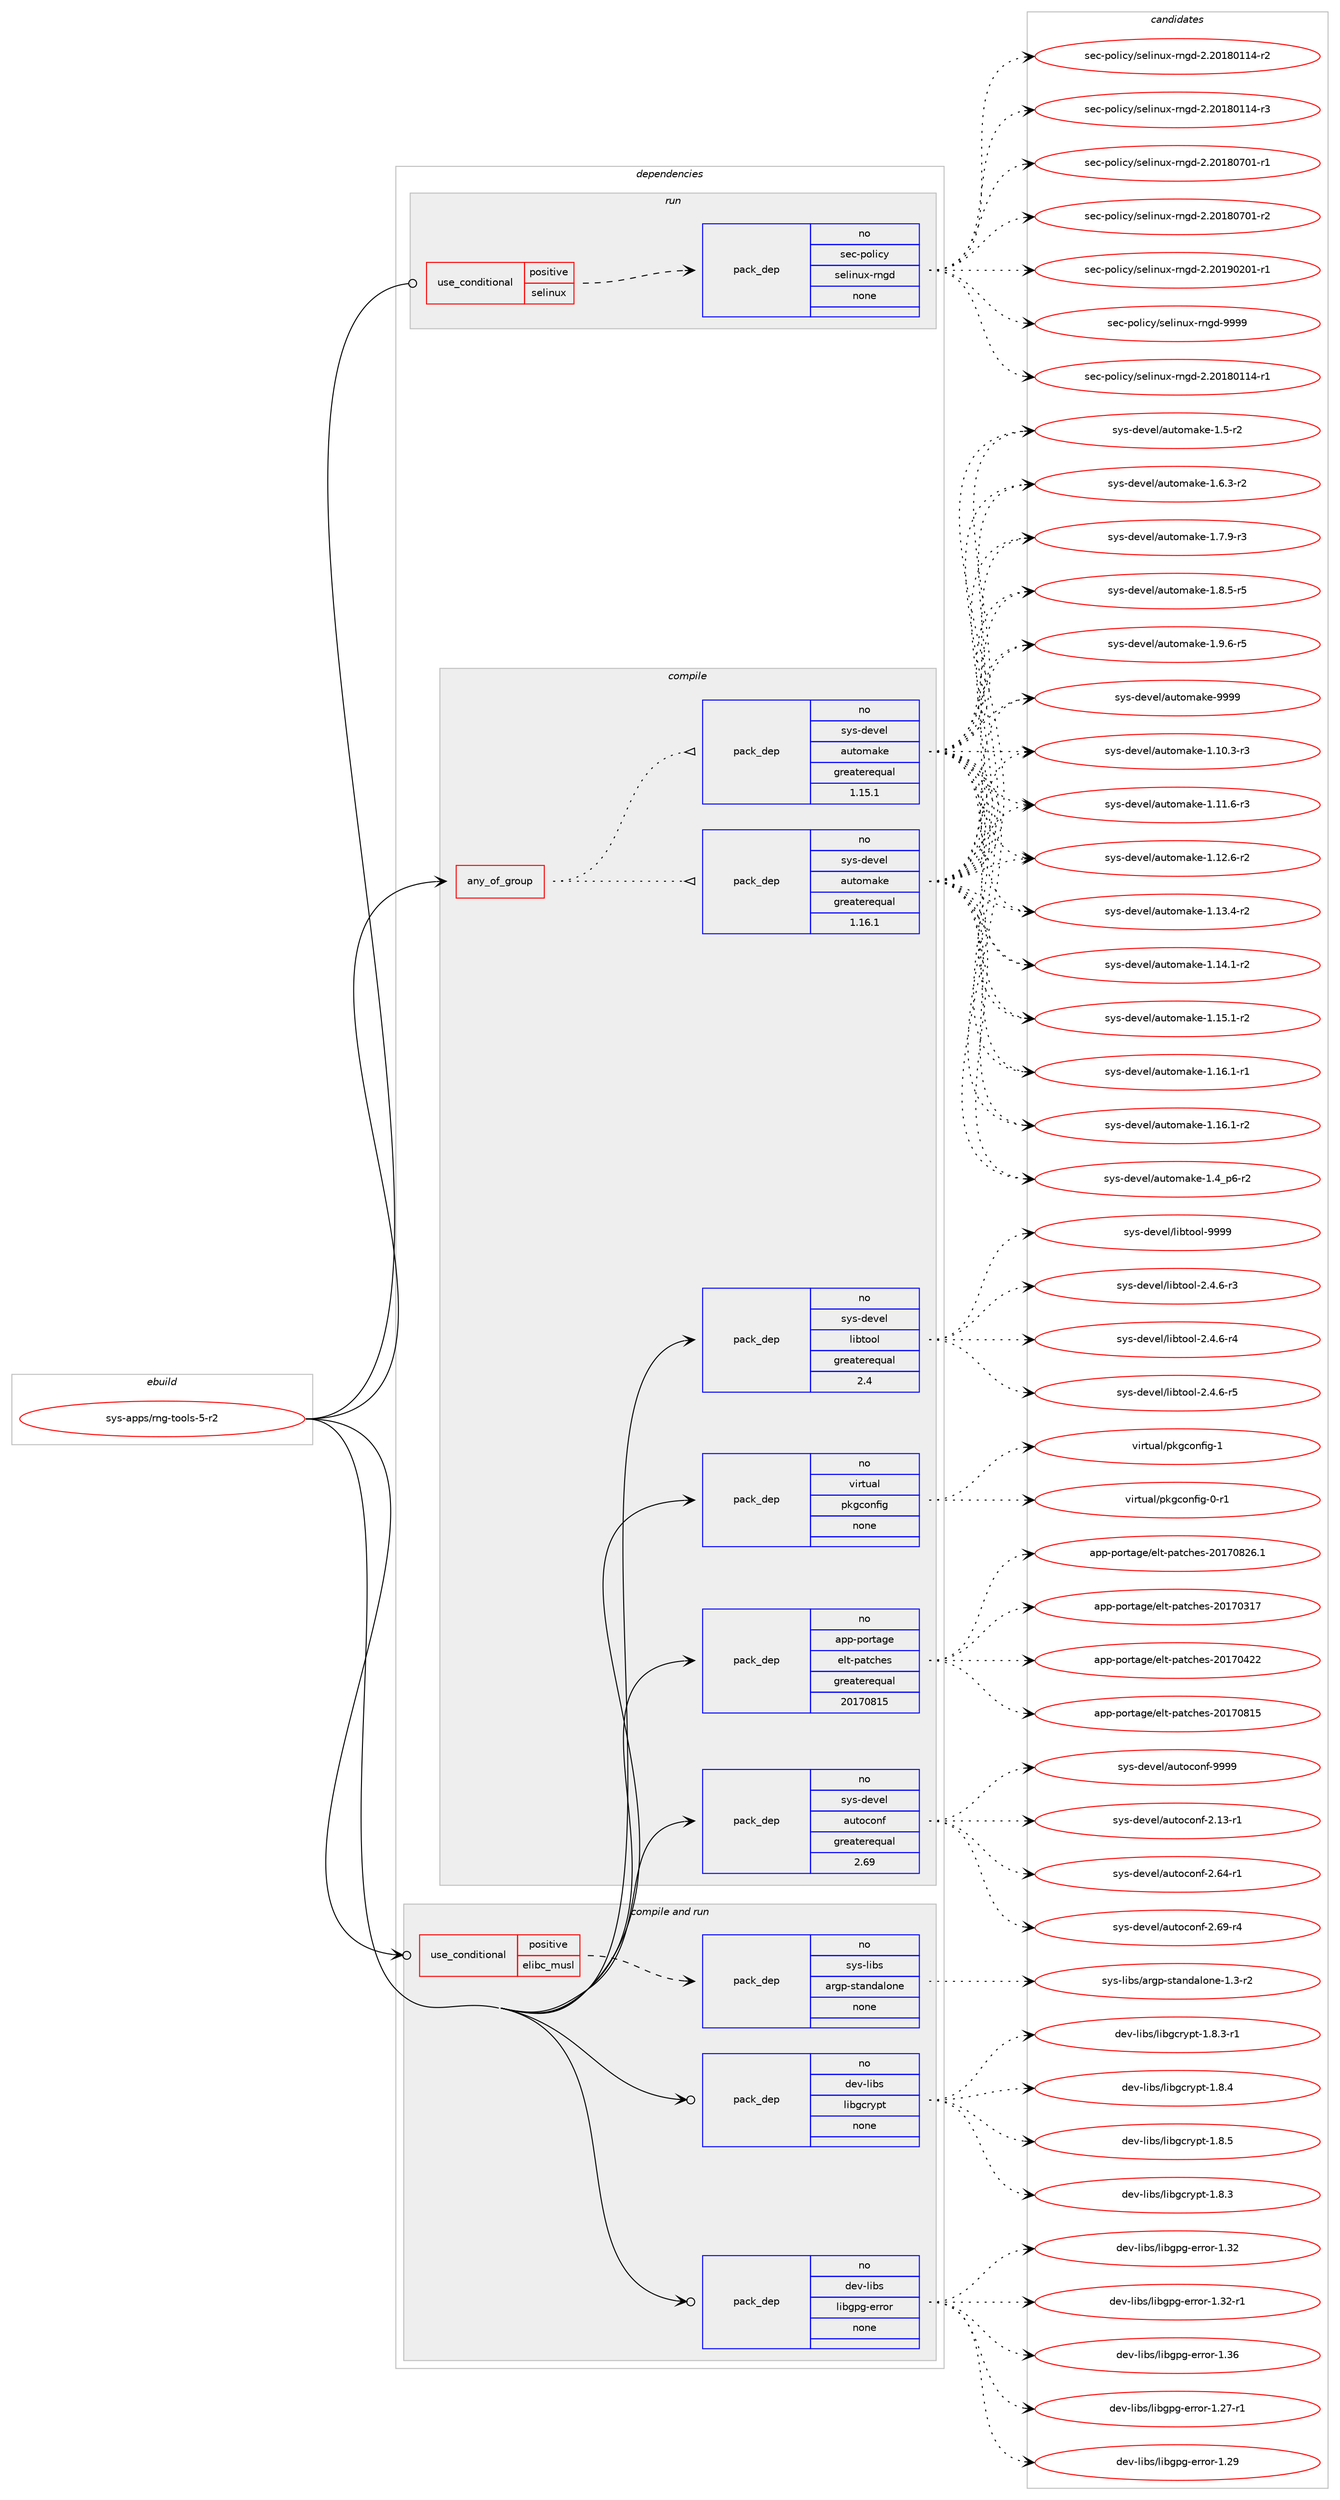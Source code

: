 digraph prolog {

# *************
# Graph options
# *************

newrank=true;
concentrate=true;
compound=true;
graph [rankdir=LR,fontname=Helvetica,fontsize=10,ranksep=1.5];#, ranksep=2.5, nodesep=0.2];
edge  [arrowhead=vee];
node  [fontname=Helvetica,fontsize=10];

# **********
# The ebuild
# **********

subgraph cluster_leftcol {
color=gray;
rank=same;
label=<<i>ebuild</i>>;
id [label="sys-apps/rng-tools-5-r2", color=red, width=4, href="../sys-apps/rng-tools-5-r2.svg"];
}

# ****************
# The dependencies
# ****************

subgraph cluster_midcol {
color=gray;
label=<<i>dependencies</i>>;
subgraph cluster_compile {
fillcolor="#eeeeee";
style=filled;
label=<<i>compile</i>>;
subgraph any14846 {
dependency877556 [label=<<TABLE BORDER="0" CELLBORDER="1" CELLSPACING="0" CELLPADDING="4"><TR><TD CELLPADDING="10">any_of_group</TD></TR></TABLE>>, shape=none, color=red];subgraph pack650770 {
dependency877557 [label=<<TABLE BORDER="0" CELLBORDER="1" CELLSPACING="0" CELLPADDING="4" WIDTH="220"><TR><TD ROWSPAN="6" CELLPADDING="30">pack_dep</TD></TR><TR><TD WIDTH="110">no</TD></TR><TR><TD>sys-devel</TD></TR><TR><TD>automake</TD></TR><TR><TD>greaterequal</TD></TR><TR><TD>1.16.1</TD></TR></TABLE>>, shape=none, color=blue];
}
dependency877556:e -> dependency877557:w [weight=20,style="dotted",arrowhead="oinv"];
subgraph pack650771 {
dependency877558 [label=<<TABLE BORDER="0" CELLBORDER="1" CELLSPACING="0" CELLPADDING="4" WIDTH="220"><TR><TD ROWSPAN="6" CELLPADDING="30">pack_dep</TD></TR><TR><TD WIDTH="110">no</TD></TR><TR><TD>sys-devel</TD></TR><TR><TD>automake</TD></TR><TR><TD>greaterequal</TD></TR><TR><TD>1.15.1</TD></TR></TABLE>>, shape=none, color=blue];
}
dependency877556:e -> dependency877558:w [weight=20,style="dotted",arrowhead="oinv"];
}
id:e -> dependency877556:w [weight=20,style="solid",arrowhead="vee"];
subgraph pack650772 {
dependency877559 [label=<<TABLE BORDER="0" CELLBORDER="1" CELLSPACING="0" CELLPADDING="4" WIDTH="220"><TR><TD ROWSPAN="6" CELLPADDING="30">pack_dep</TD></TR><TR><TD WIDTH="110">no</TD></TR><TR><TD>app-portage</TD></TR><TR><TD>elt-patches</TD></TR><TR><TD>greaterequal</TD></TR><TR><TD>20170815</TD></TR></TABLE>>, shape=none, color=blue];
}
id:e -> dependency877559:w [weight=20,style="solid",arrowhead="vee"];
subgraph pack650773 {
dependency877560 [label=<<TABLE BORDER="0" CELLBORDER="1" CELLSPACING="0" CELLPADDING="4" WIDTH="220"><TR><TD ROWSPAN="6" CELLPADDING="30">pack_dep</TD></TR><TR><TD WIDTH="110">no</TD></TR><TR><TD>sys-devel</TD></TR><TR><TD>autoconf</TD></TR><TR><TD>greaterequal</TD></TR><TR><TD>2.69</TD></TR></TABLE>>, shape=none, color=blue];
}
id:e -> dependency877560:w [weight=20,style="solid",arrowhead="vee"];
subgraph pack650774 {
dependency877561 [label=<<TABLE BORDER="0" CELLBORDER="1" CELLSPACING="0" CELLPADDING="4" WIDTH="220"><TR><TD ROWSPAN="6" CELLPADDING="30">pack_dep</TD></TR><TR><TD WIDTH="110">no</TD></TR><TR><TD>sys-devel</TD></TR><TR><TD>libtool</TD></TR><TR><TD>greaterequal</TD></TR><TR><TD>2.4</TD></TR></TABLE>>, shape=none, color=blue];
}
id:e -> dependency877561:w [weight=20,style="solid",arrowhead="vee"];
subgraph pack650775 {
dependency877562 [label=<<TABLE BORDER="0" CELLBORDER="1" CELLSPACING="0" CELLPADDING="4" WIDTH="220"><TR><TD ROWSPAN="6" CELLPADDING="30">pack_dep</TD></TR><TR><TD WIDTH="110">no</TD></TR><TR><TD>virtual</TD></TR><TR><TD>pkgconfig</TD></TR><TR><TD>none</TD></TR><TR><TD></TD></TR></TABLE>>, shape=none, color=blue];
}
id:e -> dependency877562:w [weight=20,style="solid",arrowhead="vee"];
}
subgraph cluster_compileandrun {
fillcolor="#eeeeee";
style=filled;
label=<<i>compile and run</i>>;
subgraph cond211417 {
dependency877563 [label=<<TABLE BORDER="0" CELLBORDER="1" CELLSPACING="0" CELLPADDING="4"><TR><TD ROWSPAN="3" CELLPADDING="10">use_conditional</TD></TR><TR><TD>positive</TD></TR><TR><TD>elibc_musl</TD></TR></TABLE>>, shape=none, color=red];
subgraph pack650776 {
dependency877564 [label=<<TABLE BORDER="0" CELLBORDER="1" CELLSPACING="0" CELLPADDING="4" WIDTH="220"><TR><TD ROWSPAN="6" CELLPADDING="30">pack_dep</TD></TR><TR><TD WIDTH="110">no</TD></TR><TR><TD>sys-libs</TD></TR><TR><TD>argp-standalone</TD></TR><TR><TD>none</TD></TR><TR><TD></TD></TR></TABLE>>, shape=none, color=blue];
}
dependency877563:e -> dependency877564:w [weight=20,style="dashed",arrowhead="vee"];
}
id:e -> dependency877563:w [weight=20,style="solid",arrowhead="odotvee"];
subgraph pack650777 {
dependency877565 [label=<<TABLE BORDER="0" CELLBORDER="1" CELLSPACING="0" CELLPADDING="4" WIDTH="220"><TR><TD ROWSPAN="6" CELLPADDING="30">pack_dep</TD></TR><TR><TD WIDTH="110">no</TD></TR><TR><TD>dev-libs</TD></TR><TR><TD>libgcrypt</TD></TR><TR><TD>none</TD></TR><TR><TD></TD></TR></TABLE>>, shape=none, color=blue];
}
id:e -> dependency877565:w [weight=20,style="solid",arrowhead="odotvee"];
subgraph pack650778 {
dependency877566 [label=<<TABLE BORDER="0" CELLBORDER="1" CELLSPACING="0" CELLPADDING="4" WIDTH="220"><TR><TD ROWSPAN="6" CELLPADDING="30">pack_dep</TD></TR><TR><TD WIDTH="110">no</TD></TR><TR><TD>dev-libs</TD></TR><TR><TD>libgpg-error</TD></TR><TR><TD>none</TD></TR><TR><TD></TD></TR></TABLE>>, shape=none, color=blue];
}
id:e -> dependency877566:w [weight=20,style="solid",arrowhead="odotvee"];
}
subgraph cluster_run {
fillcolor="#eeeeee";
style=filled;
label=<<i>run</i>>;
subgraph cond211418 {
dependency877567 [label=<<TABLE BORDER="0" CELLBORDER="1" CELLSPACING="0" CELLPADDING="4"><TR><TD ROWSPAN="3" CELLPADDING="10">use_conditional</TD></TR><TR><TD>positive</TD></TR><TR><TD>selinux</TD></TR></TABLE>>, shape=none, color=red];
subgraph pack650779 {
dependency877568 [label=<<TABLE BORDER="0" CELLBORDER="1" CELLSPACING="0" CELLPADDING="4" WIDTH="220"><TR><TD ROWSPAN="6" CELLPADDING="30">pack_dep</TD></TR><TR><TD WIDTH="110">no</TD></TR><TR><TD>sec-policy</TD></TR><TR><TD>selinux-rngd</TD></TR><TR><TD>none</TD></TR><TR><TD></TD></TR></TABLE>>, shape=none, color=blue];
}
dependency877567:e -> dependency877568:w [weight=20,style="dashed",arrowhead="vee"];
}
id:e -> dependency877567:w [weight=20,style="solid",arrowhead="odot"];
}
}

# **************
# The candidates
# **************

subgraph cluster_choices {
rank=same;
color=gray;
label=<<i>candidates</i>>;

subgraph choice650770 {
color=black;
nodesep=1;
choice11512111545100101118101108479711711611110997107101454946494846514511451 [label="sys-devel/automake-1.10.3-r3", color=red, width=4,href="../sys-devel/automake-1.10.3-r3.svg"];
choice11512111545100101118101108479711711611110997107101454946494946544511451 [label="sys-devel/automake-1.11.6-r3", color=red, width=4,href="../sys-devel/automake-1.11.6-r3.svg"];
choice11512111545100101118101108479711711611110997107101454946495046544511450 [label="sys-devel/automake-1.12.6-r2", color=red, width=4,href="../sys-devel/automake-1.12.6-r2.svg"];
choice11512111545100101118101108479711711611110997107101454946495146524511450 [label="sys-devel/automake-1.13.4-r2", color=red, width=4,href="../sys-devel/automake-1.13.4-r2.svg"];
choice11512111545100101118101108479711711611110997107101454946495246494511450 [label="sys-devel/automake-1.14.1-r2", color=red, width=4,href="../sys-devel/automake-1.14.1-r2.svg"];
choice11512111545100101118101108479711711611110997107101454946495346494511450 [label="sys-devel/automake-1.15.1-r2", color=red, width=4,href="../sys-devel/automake-1.15.1-r2.svg"];
choice11512111545100101118101108479711711611110997107101454946495446494511449 [label="sys-devel/automake-1.16.1-r1", color=red, width=4,href="../sys-devel/automake-1.16.1-r1.svg"];
choice11512111545100101118101108479711711611110997107101454946495446494511450 [label="sys-devel/automake-1.16.1-r2", color=red, width=4,href="../sys-devel/automake-1.16.1-r2.svg"];
choice115121115451001011181011084797117116111109971071014549465295112544511450 [label="sys-devel/automake-1.4_p6-r2", color=red, width=4,href="../sys-devel/automake-1.4_p6-r2.svg"];
choice11512111545100101118101108479711711611110997107101454946534511450 [label="sys-devel/automake-1.5-r2", color=red, width=4,href="../sys-devel/automake-1.5-r2.svg"];
choice115121115451001011181011084797117116111109971071014549465446514511450 [label="sys-devel/automake-1.6.3-r2", color=red, width=4,href="../sys-devel/automake-1.6.3-r2.svg"];
choice115121115451001011181011084797117116111109971071014549465546574511451 [label="sys-devel/automake-1.7.9-r3", color=red, width=4,href="../sys-devel/automake-1.7.9-r3.svg"];
choice115121115451001011181011084797117116111109971071014549465646534511453 [label="sys-devel/automake-1.8.5-r5", color=red, width=4,href="../sys-devel/automake-1.8.5-r5.svg"];
choice115121115451001011181011084797117116111109971071014549465746544511453 [label="sys-devel/automake-1.9.6-r5", color=red, width=4,href="../sys-devel/automake-1.9.6-r5.svg"];
choice115121115451001011181011084797117116111109971071014557575757 [label="sys-devel/automake-9999", color=red, width=4,href="../sys-devel/automake-9999.svg"];
dependency877557:e -> choice11512111545100101118101108479711711611110997107101454946494846514511451:w [style=dotted,weight="100"];
dependency877557:e -> choice11512111545100101118101108479711711611110997107101454946494946544511451:w [style=dotted,weight="100"];
dependency877557:e -> choice11512111545100101118101108479711711611110997107101454946495046544511450:w [style=dotted,weight="100"];
dependency877557:e -> choice11512111545100101118101108479711711611110997107101454946495146524511450:w [style=dotted,weight="100"];
dependency877557:e -> choice11512111545100101118101108479711711611110997107101454946495246494511450:w [style=dotted,weight="100"];
dependency877557:e -> choice11512111545100101118101108479711711611110997107101454946495346494511450:w [style=dotted,weight="100"];
dependency877557:e -> choice11512111545100101118101108479711711611110997107101454946495446494511449:w [style=dotted,weight="100"];
dependency877557:e -> choice11512111545100101118101108479711711611110997107101454946495446494511450:w [style=dotted,weight="100"];
dependency877557:e -> choice115121115451001011181011084797117116111109971071014549465295112544511450:w [style=dotted,weight="100"];
dependency877557:e -> choice11512111545100101118101108479711711611110997107101454946534511450:w [style=dotted,weight="100"];
dependency877557:e -> choice115121115451001011181011084797117116111109971071014549465446514511450:w [style=dotted,weight="100"];
dependency877557:e -> choice115121115451001011181011084797117116111109971071014549465546574511451:w [style=dotted,weight="100"];
dependency877557:e -> choice115121115451001011181011084797117116111109971071014549465646534511453:w [style=dotted,weight="100"];
dependency877557:e -> choice115121115451001011181011084797117116111109971071014549465746544511453:w [style=dotted,weight="100"];
dependency877557:e -> choice115121115451001011181011084797117116111109971071014557575757:w [style=dotted,weight="100"];
}
subgraph choice650771 {
color=black;
nodesep=1;
choice11512111545100101118101108479711711611110997107101454946494846514511451 [label="sys-devel/automake-1.10.3-r3", color=red, width=4,href="../sys-devel/automake-1.10.3-r3.svg"];
choice11512111545100101118101108479711711611110997107101454946494946544511451 [label="sys-devel/automake-1.11.6-r3", color=red, width=4,href="../sys-devel/automake-1.11.6-r3.svg"];
choice11512111545100101118101108479711711611110997107101454946495046544511450 [label="sys-devel/automake-1.12.6-r2", color=red, width=4,href="../sys-devel/automake-1.12.6-r2.svg"];
choice11512111545100101118101108479711711611110997107101454946495146524511450 [label="sys-devel/automake-1.13.4-r2", color=red, width=4,href="../sys-devel/automake-1.13.4-r2.svg"];
choice11512111545100101118101108479711711611110997107101454946495246494511450 [label="sys-devel/automake-1.14.1-r2", color=red, width=4,href="../sys-devel/automake-1.14.1-r2.svg"];
choice11512111545100101118101108479711711611110997107101454946495346494511450 [label="sys-devel/automake-1.15.1-r2", color=red, width=4,href="../sys-devel/automake-1.15.1-r2.svg"];
choice11512111545100101118101108479711711611110997107101454946495446494511449 [label="sys-devel/automake-1.16.1-r1", color=red, width=4,href="../sys-devel/automake-1.16.1-r1.svg"];
choice11512111545100101118101108479711711611110997107101454946495446494511450 [label="sys-devel/automake-1.16.1-r2", color=red, width=4,href="../sys-devel/automake-1.16.1-r2.svg"];
choice115121115451001011181011084797117116111109971071014549465295112544511450 [label="sys-devel/automake-1.4_p6-r2", color=red, width=4,href="../sys-devel/automake-1.4_p6-r2.svg"];
choice11512111545100101118101108479711711611110997107101454946534511450 [label="sys-devel/automake-1.5-r2", color=red, width=4,href="../sys-devel/automake-1.5-r2.svg"];
choice115121115451001011181011084797117116111109971071014549465446514511450 [label="sys-devel/automake-1.6.3-r2", color=red, width=4,href="../sys-devel/automake-1.6.3-r2.svg"];
choice115121115451001011181011084797117116111109971071014549465546574511451 [label="sys-devel/automake-1.7.9-r3", color=red, width=4,href="../sys-devel/automake-1.7.9-r3.svg"];
choice115121115451001011181011084797117116111109971071014549465646534511453 [label="sys-devel/automake-1.8.5-r5", color=red, width=4,href="../sys-devel/automake-1.8.5-r5.svg"];
choice115121115451001011181011084797117116111109971071014549465746544511453 [label="sys-devel/automake-1.9.6-r5", color=red, width=4,href="../sys-devel/automake-1.9.6-r5.svg"];
choice115121115451001011181011084797117116111109971071014557575757 [label="sys-devel/automake-9999", color=red, width=4,href="../sys-devel/automake-9999.svg"];
dependency877558:e -> choice11512111545100101118101108479711711611110997107101454946494846514511451:w [style=dotted,weight="100"];
dependency877558:e -> choice11512111545100101118101108479711711611110997107101454946494946544511451:w [style=dotted,weight="100"];
dependency877558:e -> choice11512111545100101118101108479711711611110997107101454946495046544511450:w [style=dotted,weight="100"];
dependency877558:e -> choice11512111545100101118101108479711711611110997107101454946495146524511450:w [style=dotted,weight="100"];
dependency877558:e -> choice11512111545100101118101108479711711611110997107101454946495246494511450:w [style=dotted,weight="100"];
dependency877558:e -> choice11512111545100101118101108479711711611110997107101454946495346494511450:w [style=dotted,weight="100"];
dependency877558:e -> choice11512111545100101118101108479711711611110997107101454946495446494511449:w [style=dotted,weight="100"];
dependency877558:e -> choice11512111545100101118101108479711711611110997107101454946495446494511450:w [style=dotted,weight="100"];
dependency877558:e -> choice115121115451001011181011084797117116111109971071014549465295112544511450:w [style=dotted,weight="100"];
dependency877558:e -> choice11512111545100101118101108479711711611110997107101454946534511450:w [style=dotted,weight="100"];
dependency877558:e -> choice115121115451001011181011084797117116111109971071014549465446514511450:w [style=dotted,weight="100"];
dependency877558:e -> choice115121115451001011181011084797117116111109971071014549465546574511451:w [style=dotted,weight="100"];
dependency877558:e -> choice115121115451001011181011084797117116111109971071014549465646534511453:w [style=dotted,weight="100"];
dependency877558:e -> choice115121115451001011181011084797117116111109971071014549465746544511453:w [style=dotted,weight="100"];
dependency877558:e -> choice115121115451001011181011084797117116111109971071014557575757:w [style=dotted,weight="100"];
}
subgraph choice650772 {
color=black;
nodesep=1;
choice97112112451121111141169710310147101108116451129711699104101115455048495548514955 [label="app-portage/elt-patches-20170317", color=red, width=4,href="../app-portage/elt-patches-20170317.svg"];
choice97112112451121111141169710310147101108116451129711699104101115455048495548525050 [label="app-portage/elt-patches-20170422", color=red, width=4,href="../app-portage/elt-patches-20170422.svg"];
choice97112112451121111141169710310147101108116451129711699104101115455048495548564953 [label="app-portage/elt-patches-20170815", color=red, width=4,href="../app-portage/elt-patches-20170815.svg"];
choice971121124511211111411697103101471011081164511297116991041011154550484955485650544649 [label="app-portage/elt-patches-20170826.1", color=red, width=4,href="../app-portage/elt-patches-20170826.1.svg"];
dependency877559:e -> choice97112112451121111141169710310147101108116451129711699104101115455048495548514955:w [style=dotted,weight="100"];
dependency877559:e -> choice97112112451121111141169710310147101108116451129711699104101115455048495548525050:w [style=dotted,weight="100"];
dependency877559:e -> choice97112112451121111141169710310147101108116451129711699104101115455048495548564953:w [style=dotted,weight="100"];
dependency877559:e -> choice971121124511211111411697103101471011081164511297116991041011154550484955485650544649:w [style=dotted,weight="100"];
}
subgraph choice650773 {
color=black;
nodesep=1;
choice1151211154510010111810110847971171161119911111010245504649514511449 [label="sys-devel/autoconf-2.13-r1", color=red, width=4,href="../sys-devel/autoconf-2.13-r1.svg"];
choice1151211154510010111810110847971171161119911111010245504654524511449 [label="sys-devel/autoconf-2.64-r1", color=red, width=4,href="../sys-devel/autoconf-2.64-r1.svg"];
choice1151211154510010111810110847971171161119911111010245504654574511452 [label="sys-devel/autoconf-2.69-r4", color=red, width=4,href="../sys-devel/autoconf-2.69-r4.svg"];
choice115121115451001011181011084797117116111991111101024557575757 [label="sys-devel/autoconf-9999", color=red, width=4,href="../sys-devel/autoconf-9999.svg"];
dependency877560:e -> choice1151211154510010111810110847971171161119911111010245504649514511449:w [style=dotted,weight="100"];
dependency877560:e -> choice1151211154510010111810110847971171161119911111010245504654524511449:w [style=dotted,weight="100"];
dependency877560:e -> choice1151211154510010111810110847971171161119911111010245504654574511452:w [style=dotted,weight="100"];
dependency877560:e -> choice115121115451001011181011084797117116111991111101024557575757:w [style=dotted,weight="100"];
}
subgraph choice650774 {
color=black;
nodesep=1;
choice1151211154510010111810110847108105981161111111084550465246544511451 [label="sys-devel/libtool-2.4.6-r3", color=red, width=4,href="../sys-devel/libtool-2.4.6-r3.svg"];
choice1151211154510010111810110847108105981161111111084550465246544511452 [label="sys-devel/libtool-2.4.6-r4", color=red, width=4,href="../sys-devel/libtool-2.4.6-r4.svg"];
choice1151211154510010111810110847108105981161111111084550465246544511453 [label="sys-devel/libtool-2.4.6-r5", color=red, width=4,href="../sys-devel/libtool-2.4.6-r5.svg"];
choice1151211154510010111810110847108105981161111111084557575757 [label="sys-devel/libtool-9999", color=red, width=4,href="../sys-devel/libtool-9999.svg"];
dependency877561:e -> choice1151211154510010111810110847108105981161111111084550465246544511451:w [style=dotted,weight="100"];
dependency877561:e -> choice1151211154510010111810110847108105981161111111084550465246544511452:w [style=dotted,weight="100"];
dependency877561:e -> choice1151211154510010111810110847108105981161111111084550465246544511453:w [style=dotted,weight="100"];
dependency877561:e -> choice1151211154510010111810110847108105981161111111084557575757:w [style=dotted,weight="100"];
}
subgraph choice650775 {
color=black;
nodesep=1;
choice11810511411611797108471121071039911111010210510345484511449 [label="virtual/pkgconfig-0-r1", color=red, width=4,href="../virtual/pkgconfig-0-r1.svg"];
choice1181051141161179710847112107103991111101021051034549 [label="virtual/pkgconfig-1", color=red, width=4,href="../virtual/pkgconfig-1.svg"];
dependency877562:e -> choice11810511411611797108471121071039911111010210510345484511449:w [style=dotted,weight="100"];
dependency877562:e -> choice1181051141161179710847112107103991111101021051034549:w [style=dotted,weight="100"];
}
subgraph choice650776 {
color=black;
nodesep=1;
choice11512111545108105981154797114103112451151169711010097108111110101454946514511450 [label="sys-libs/argp-standalone-1.3-r2", color=red, width=4,href="../sys-libs/argp-standalone-1.3-r2.svg"];
dependency877564:e -> choice11512111545108105981154797114103112451151169711010097108111110101454946514511450:w [style=dotted,weight="100"];
}
subgraph choice650777 {
color=black;
nodesep=1;
choice1001011184510810598115471081059810399114121112116454946564651 [label="dev-libs/libgcrypt-1.8.3", color=red, width=4,href="../dev-libs/libgcrypt-1.8.3.svg"];
choice10010111845108105981154710810598103991141211121164549465646514511449 [label="dev-libs/libgcrypt-1.8.3-r1", color=red, width=4,href="../dev-libs/libgcrypt-1.8.3-r1.svg"];
choice1001011184510810598115471081059810399114121112116454946564652 [label="dev-libs/libgcrypt-1.8.4", color=red, width=4,href="../dev-libs/libgcrypt-1.8.4.svg"];
choice1001011184510810598115471081059810399114121112116454946564653 [label="dev-libs/libgcrypt-1.8.5", color=red, width=4,href="../dev-libs/libgcrypt-1.8.5.svg"];
dependency877565:e -> choice1001011184510810598115471081059810399114121112116454946564651:w [style=dotted,weight="100"];
dependency877565:e -> choice10010111845108105981154710810598103991141211121164549465646514511449:w [style=dotted,weight="100"];
dependency877565:e -> choice1001011184510810598115471081059810399114121112116454946564652:w [style=dotted,weight="100"];
dependency877565:e -> choice1001011184510810598115471081059810399114121112116454946564653:w [style=dotted,weight="100"];
}
subgraph choice650778 {
color=black;
nodesep=1;
choice100101118451081059811547108105981031121034510111411411111445494650554511449 [label="dev-libs/libgpg-error-1.27-r1", color=red, width=4,href="../dev-libs/libgpg-error-1.27-r1.svg"];
choice10010111845108105981154710810598103112103451011141141111144549465057 [label="dev-libs/libgpg-error-1.29", color=red, width=4,href="../dev-libs/libgpg-error-1.29.svg"];
choice10010111845108105981154710810598103112103451011141141111144549465150 [label="dev-libs/libgpg-error-1.32", color=red, width=4,href="../dev-libs/libgpg-error-1.32.svg"];
choice100101118451081059811547108105981031121034510111411411111445494651504511449 [label="dev-libs/libgpg-error-1.32-r1", color=red, width=4,href="../dev-libs/libgpg-error-1.32-r1.svg"];
choice10010111845108105981154710810598103112103451011141141111144549465154 [label="dev-libs/libgpg-error-1.36", color=red, width=4,href="../dev-libs/libgpg-error-1.36.svg"];
dependency877566:e -> choice100101118451081059811547108105981031121034510111411411111445494650554511449:w [style=dotted,weight="100"];
dependency877566:e -> choice10010111845108105981154710810598103112103451011141141111144549465057:w [style=dotted,weight="100"];
dependency877566:e -> choice10010111845108105981154710810598103112103451011141141111144549465150:w [style=dotted,weight="100"];
dependency877566:e -> choice100101118451081059811547108105981031121034510111411411111445494651504511449:w [style=dotted,weight="100"];
dependency877566:e -> choice10010111845108105981154710810598103112103451011141141111144549465154:w [style=dotted,weight="100"];
}
subgraph choice650779 {
color=black;
nodesep=1;
choice115101994511211110810599121471151011081051101171204511411010310045504650484956484949524511449 [label="sec-policy/selinux-rngd-2.20180114-r1", color=red, width=4,href="../sec-policy/selinux-rngd-2.20180114-r1.svg"];
choice115101994511211110810599121471151011081051101171204511411010310045504650484956484949524511450 [label="sec-policy/selinux-rngd-2.20180114-r2", color=red, width=4,href="../sec-policy/selinux-rngd-2.20180114-r2.svg"];
choice115101994511211110810599121471151011081051101171204511411010310045504650484956484949524511451 [label="sec-policy/selinux-rngd-2.20180114-r3", color=red, width=4,href="../sec-policy/selinux-rngd-2.20180114-r3.svg"];
choice115101994511211110810599121471151011081051101171204511411010310045504650484956485548494511449 [label="sec-policy/selinux-rngd-2.20180701-r1", color=red, width=4,href="../sec-policy/selinux-rngd-2.20180701-r1.svg"];
choice115101994511211110810599121471151011081051101171204511411010310045504650484956485548494511450 [label="sec-policy/selinux-rngd-2.20180701-r2", color=red, width=4,href="../sec-policy/selinux-rngd-2.20180701-r2.svg"];
choice115101994511211110810599121471151011081051101171204511411010310045504650484957485048494511449 [label="sec-policy/selinux-rngd-2.20190201-r1", color=red, width=4,href="../sec-policy/selinux-rngd-2.20190201-r1.svg"];
choice11510199451121111081059912147115101108105110117120451141101031004557575757 [label="sec-policy/selinux-rngd-9999", color=red, width=4,href="../sec-policy/selinux-rngd-9999.svg"];
dependency877568:e -> choice115101994511211110810599121471151011081051101171204511411010310045504650484956484949524511449:w [style=dotted,weight="100"];
dependency877568:e -> choice115101994511211110810599121471151011081051101171204511411010310045504650484956484949524511450:w [style=dotted,weight="100"];
dependency877568:e -> choice115101994511211110810599121471151011081051101171204511411010310045504650484956484949524511451:w [style=dotted,weight="100"];
dependency877568:e -> choice115101994511211110810599121471151011081051101171204511411010310045504650484956485548494511449:w [style=dotted,weight="100"];
dependency877568:e -> choice115101994511211110810599121471151011081051101171204511411010310045504650484956485548494511450:w [style=dotted,weight="100"];
dependency877568:e -> choice115101994511211110810599121471151011081051101171204511411010310045504650484957485048494511449:w [style=dotted,weight="100"];
dependency877568:e -> choice11510199451121111081059912147115101108105110117120451141101031004557575757:w [style=dotted,weight="100"];
}
}

}
